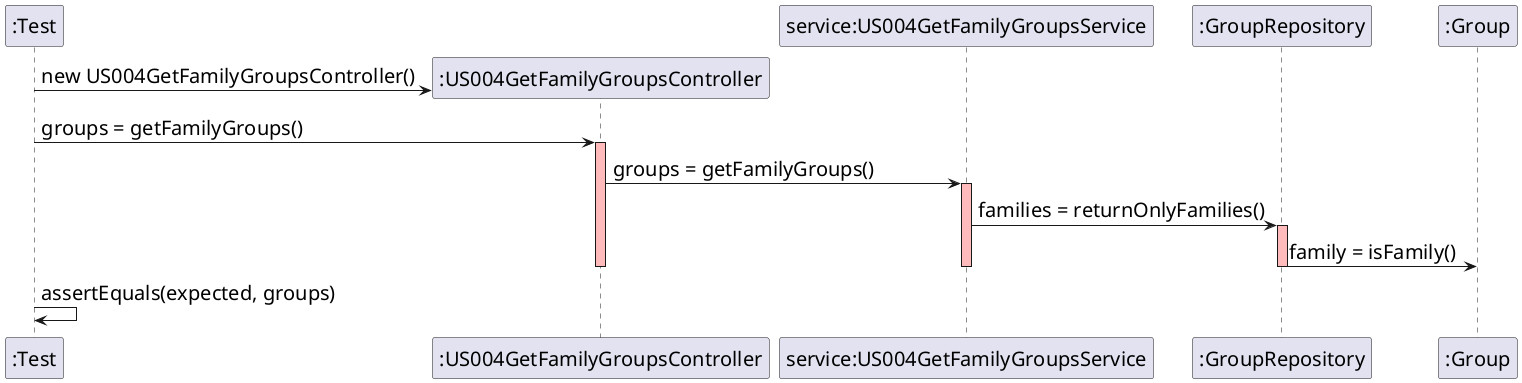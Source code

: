 @startuml
skinparam DefaultFontSize 20
participant ":Test"
create ":US004GetFamilyGroupsController"

":Test" -> ":US004GetFamilyGroupsController" : new US004GetFamilyGroupsController()
":Test" -> ":US004GetFamilyGroupsController" : groups = getFamilyGroups()
activate ":US004GetFamilyGroupsController" #FFBBBB

participant "service:US004GetFamilyGroupsService"
":US004GetFamilyGroupsController" -> "service:US004GetFamilyGroupsService" : groups = getFamilyGroups()
activate "service:US004GetFamilyGroupsService" #FFBBBB

participant ":GroupRepository"
"service:US004GetFamilyGroupsService" -> ":GroupRepository" : families = returnOnlyFamilies()
activate ":GroupRepository" #FFBBBB

participant ":Group"
":GroupRepository" -> ":Group" : family = isFamily()
deactivate ":US004GetFamilyGroupsController"
deactivate "service:US004GetFamilyGroupsService"
deactivate ":GroupRepository"


":Test" -> ":Test" : assertEquals(expected, groups)


@enduml
